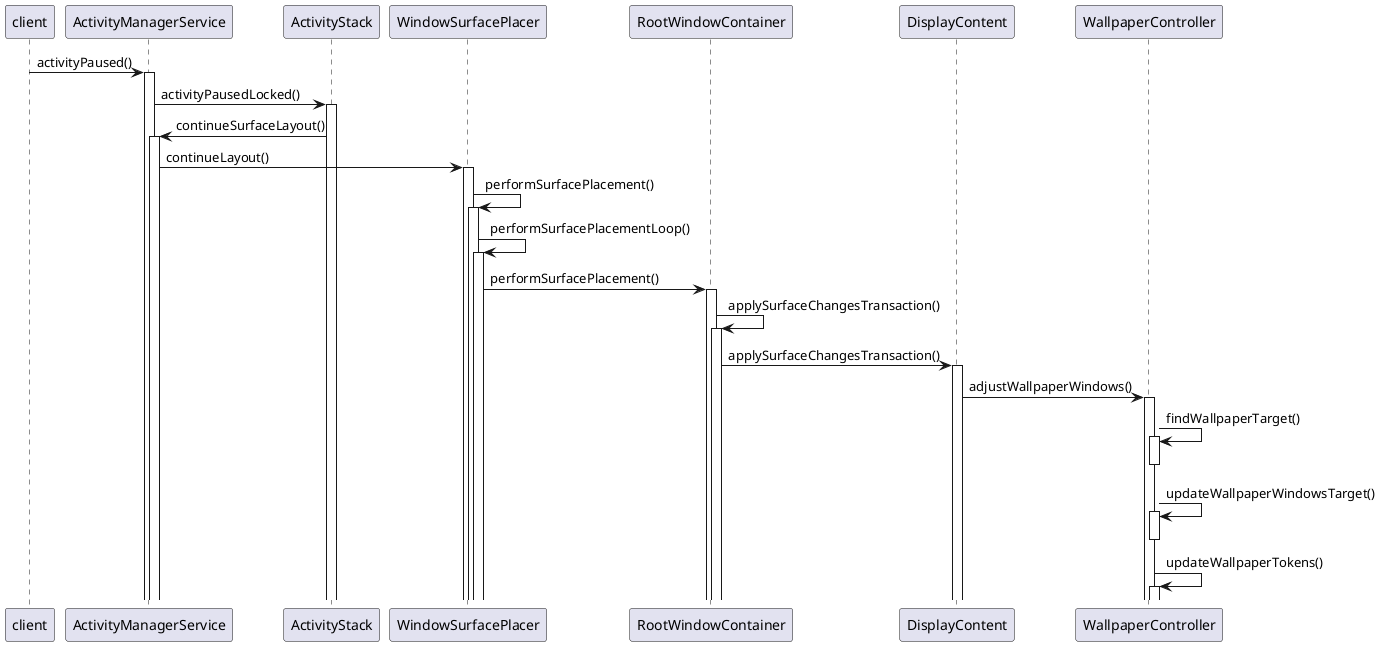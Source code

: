 @startuml
client -> ActivityManagerService: activityPaused()
activate ActivityManagerService
ActivityManagerService -> ActivityStack: activityPausedLocked()
activate ActivityStack
ActivityStack -> ActivityManagerService: continueSurfaceLayout()
activate ActivityManagerService
ActivityManagerService -> WindowSurfacePlacer: continueLayout()
activate WindowSurfacePlacer
WindowSurfacePlacer -> WindowSurfacePlacer: performSurfacePlacement()
activate WindowSurfacePlacer
WindowSurfacePlacer -> WindowSurfacePlacer: performSurfacePlacementLoop()
activate WindowSurfacePlacer
WindowSurfacePlacer -> RootWindowContainer: performSurfacePlacement()
activate RootWindowContainer
RootWindowContainer -> RootWindowContainer: applySurfaceChangesTransaction()
activate RootWindowContainer
RootWindowContainer -> DisplayContent: applySurfaceChangesTransaction()
activate DisplayContent
DisplayContent -> WallpaperController: adjustWallpaperWindows()
activate WallpaperController
WallpaperController -> WallpaperController: findWallpaperTarget()
activate WallpaperController
deactivate WallpaperController
WallpaperController -> WallpaperController: updateWallpaperWindowsTarget()
activate WallpaperController
deactivate WallpaperController
WallpaperController -> WallpaperController: updateWallpaperTokens()
activate WallpaperController

@enduml
